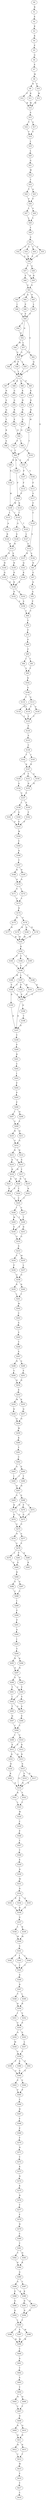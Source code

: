 strict digraph  {
	S0 -> S1 [ label = R ];
	S1 -> S2 [ label = E ];
	S2 -> S3 [ label = K ];
	S3 -> S4 [ label = K ];
	S4 -> S5 [ label = P ];
	S5 -> S6 [ label = G ];
	S6 -> S7 [ label = E ];
	S7 -> S8 [ label = M ];
	S8 -> S9 [ label = N ];
	S8 -> S10 [ label = S ];
	S9 -> S11 [ label = R ];
	S9 -> S12 [ label = P ];
	S10 -> S13 [ label = W ];
	S11 -> S14 [ label = W ];
	S12 -> S14 [ label = W ];
	S13 -> S14 [ label = W ];
	S14 -> S15 [ label = S ];
	S15 -> S16 [ label = T ];
	S15 -> S17 [ label = S ];
	S16 -> S18 [ label = Y ];
	S17 -> S18 [ label = Y ];
	S18 -> S19 [ label = L ];
	S19 -> S20 [ label = L ];
	S20 -> S21 [ label = G ];
	S21 -> S22 [ label = W ];
	S22 -> S23 [ label = T ];
	S23 -> S24 [ label = T ];
	S23 -> S25 [ label = A ];
	S24 -> S26 [ label = F ];
	S25 -> S26 [ label = F ];
	S26 -> S27 [ label = L ];
	S26 -> S28 [ label = V ];
	S27 -> S29 [ label = L ];
	S28 -> S29 [ label = L ];
	S29 -> S30 [ label = Y ];
	S30 -> S31 [ label = S ];
	S31 -> S32 [ label = Y ];
	S31 -> S33 [ label = S ];
	S31 -> S34 [ label = C ];
	S31 -> S35 [ label = F ];
	S32 -> S36 [ label = E ];
	S33 -> S36 [ label = E ];
	S34 -> S36 [ label = E ];
	S35 -> S36 [ label = E ];
	S36 -> S37 [ label = T ];
	S36 -> S38 [ label = A ];
	S37 -> S39 [ label = N ];
	S37 -> S40 [ label = S ];
	S38 -> S39 [ label = N ];
	S39 -> S41 [ label = G ];
	S40 -> S41 [ label = G ];
	S41 -> S42 [ label = E ];
	S41 -> S43 [ label = D ];
	S41 -> S44 [ label = A ];
	S41 -> S45 [ label = N ];
	S42 -> S46 [ label = I ];
	S43 -> S47 [ label = G ];
	S44 -> S48 [ label = P ];
	S45 -> S49 [ label = L ];
	S46 -> S50 [ label = P ];
	S47 -> S51 [ label = Q ];
	S48 -> S50 [ label = P ];
	S49 -> S50 [ label = P ];
	S50 -> S52 [ label = N ];
	S50 -> S53 [ label = G ];
	S50 -> S54 [ label = L ];
	S51 -> S55 [ label = A ];
	S52 -> S56 [ label = W ];
	S52 -> S57 [ label = L ];
	S53 -> S58 [ label = P ];
	S53 -> S59 [ label = L ];
	S53 -> S60 [ label = W ];
	S54 -> S52 [ label = N ];
	S55 -> S61 [ label = P ];
	S56 -> S53 [ label = G ];
	S57 -> S53 [ label = G ];
	S57 -> S62 [ label = N ];
	S58 -> S63 [ label = L ];
	S59 -> S63 [ label = L ];
	S60 -> S63 [ label = L ];
	S61 -> S64 [ label = C ];
	S62 -> S65 [ label = Q ];
	S63 -> S66 [ label = G ];
	S63 -> S67 [ label = N ];
	S63 -> S68 [ label = E ];
	S63 -> S69 [ label = P ];
	S64 -> S70 [ label = V ];
	S65 -> S63 [ label = L ];
	S66 -> S71 [ label = K ];
	S67 -> S72 [ label = N ];
	S68 -> S73 [ label = G ];
	S69 -> S74 [ label = K ];
	S70 -> S75 [ label = F ];
	S71 -> S76 [ label = H ];
	S72 -> S77 [ label = S ];
	S73 -> S78 [ label = G ];
	S74 -> S79 [ label = D ];
	S75 -> S80 [ label = P ];
	S76 -> S81 [ label = N ];
	S77 -> S82 [ label = Q ];
	S78 -> S83 [ label = R ];
	S79 -> S84 [ label = H ];
	S80 -> S85 [ label = F ];
	S81 -> S86 [ label = Q ];
	S82 -> S87 [ label = V ];
	S83 -> S88 [ label = E ];
	S84 -> S89 [ label = M ];
	S85 -> S90 [ label = I ];
	S85 -> S91 [ label = T ];
	S86 -> S92 [ label = D ];
	S87 -> S93 [ label = R ];
	S88 -> S92 [ label = D ];
	S89 -> S94 [ label = T ];
	S90 -> S95 [ label = Y ];
	S91 -> S95 [ label = Y ];
	S92 -> S96 [ label = I ];
	S92 -> S97 [ label = F ];
	S93 -> S98 [ label = S ];
	S94 -> S99 [ label = K ];
	S94 -> S100 [ label = H ];
	S94 -> S101 [ label = S ];
	S95 -> S102 [ label = K ];
	S96 -> S103 [ label = P ];
	S97 -> S94 [ label = T ];
	S98 -> S94 [ label = T ];
	S99 -> S104 [ label = N ];
	S100 -> S105 [ label = P ];
	S101 -> S106 [ label = S ];
	S101 -> S107 [ label = P ];
	S102 -> S108 [ label = G ];
	S103 -> S101 [ label = S ];
	S104 -> S109 [ label = W ];
	S105 -> S110 [ label = R ];
	S105 -> S109 [ label = W ];
	S106 -> S111 [ label = F ];
	S107 -> S112 [ label = F ];
	S108 -> S113 [ label = S ];
	S108 -> S114 [ label = T ];
	S109 -> S115 [ label = L ];
	S109 -> S116 [ label = I ];
	S110 -> S116 [ label = I ];
	S111 -> S117 [ label = V ];
	S112 -> S105 [ label = P ];
	S113 -> S118 [ label = V ];
	S113 -> S119 [ label = T ];
	S113 -> S120 [ label = S ];
	S114 -> S119 [ label = T ];
	S115 -> S121 [ label = A ];
	S116 -> S122 [ label = T ];
	S116 -> S123 [ label = G ];
	S117 -> S124 [ label = F ];
	S118 -> S125 [ label = Y ];
	S119 -> S125 [ label = Y ];
	S120 -> S125 [ label = Y ];
	S121 -> S126 [ label = R ];
	S122 -> S127 [ label = L ];
	S123 -> S128 [ label = S ];
	S124 -> S129 [ label = C ];
	S125 -> S130 [ label = F ];
	S126 -> S131 [ label = R ];
	S127 -> S132 [ label = S ];
	S128 -> S131 [ label = R ];
	S129 -> S132 [ label = S ];
	S130 -> S133 [ label = S ];
	S131 -> S134 [ label = E ];
	S131 -> S135 [ label = N ];
	S132 -> S136 [ label = S ];
	S132 -> S137 [ label = R ];
	S133 -> S138 [ label = C ];
	S134 -> S139 [ label = R ];
	S135 -> S140 [ label = H ];
	S136 -> S43 [ label = D ];
	S137 -> S141 [ label = Q ];
	S138 -> S142 [ label = T ];
	S138 -> S143 [ label = I ];
	S139 -> S144 [ label = D ];
	S140 -> S145 [ label = Q ];
	S141 -> S146 [ label = K ];
	S142 -> S147 [ label = K ];
	S143 -> S147 [ label = K ];
	S144 -> S148 [ label = K ];
	S145 -> S148 [ label = K ];
	S146 -> S148 [ label = K ];
	S147 -> S149 [ label = K ];
	S147 -> S150 [ label = A ];
	S147 -> S151 [ label = T ];
	S148 -> S152 [ label = D ];
	S148 -> S153 [ label = E ];
	S149 -> S154 [ label = G ];
	S150 -> S155 [ label = N ];
	S151 -> S155 [ label = N ];
	S152 -> S156 [ label = S ];
	S153 -> S156 [ label = S ];
	S154 -> S157 [ label = S ];
	S155 -> S157 [ label = S ];
	S156 -> S64 [ label = C ];
	S157 -> S158 [ label = L ];
	S157 -> S159 [ label = F ];
	S158 -> S160 [ label = S ];
	S158 -> S161 [ label = Y ];
	S159 -> S162 [ label = F ];
	S160 -> S163 [ label = P ];
	S161 -> S163 [ label = P ];
	S162 -> S163 [ label = P ];
	S163 -> S164 [ label = W ];
	S164 -> S165 [ label = C ];
	S165 -> S166 [ label = A ];
	S166 -> S167 [ label = T ];
	S167 -> S168 [ label = K ];
	S167 -> S169 [ label = R ];
	S168 -> S170 [ label = A ];
	S169 -> S170 [ label = A ];
	S170 -> S171 [ label = V ];
	S170 -> S172 [ label = I ];
	S171 -> S173 [ label = Y ];
	S172 -> S173 [ label = Y ];
	S173 -> S174 [ label = D ];
	S174 -> S175 [ label = R ];
	S174 -> S176 [ label = G ];
	S175 -> S177 [ label = H ];
	S176 -> S178 [ label = N ];
	S176 -> S179 [ label = K ];
	S176 -> S180 [ label = Q ];
	S177 -> S181 [ label = W ];
	S178 -> S181 [ label = W ];
	S179 -> S181 [ label = W ];
	S180 -> S181 [ label = W ];
	S181 -> S182 [ label = K ];
	S182 -> S183 [ label = P ];
	S182 -> S184 [ label = Y ];
	S182 -> S185 [ label = T ];
	S183 -> S186 [ label = C ];
	S184 -> S186 [ label = C ];
	S185 -> S186 [ label = C ];
	S186 -> S187 [ label = L ];
	S186 -> S188 [ label = T ];
	S186 -> S189 [ label = M ];
	S187 -> S190 [ label = V ];
	S187 -> S191 [ label = M ];
	S187 -> S192 [ label = P ];
	S188 -> S193 [ label = K ];
	S189 -> S190 [ label = V ];
	S190 -> S194 [ label = E ];
	S190 -> S195 [ label = D ];
	S191 -> S194 [ label = E ];
	S192 -> S194 [ label = E ];
	S193 -> S194 [ label = E ];
	S194 -> S196 [ label = D ];
	S194 -> S197 [ label = D ];
	S195 -> S197 [ label = D ];
	S196 -> S198 [ label = T ];
	S197 -> S199 [ label = Y ];
	S198 -> S197 [ label = D ];
	S199 -> S200 [ label = P ];
	S200 -> S201 [ label = R ];
	S201 -> S202 [ label = C ];
	S202 -> S203 [ label = I ];
	S203 -> S204 [ label = F ];
	S204 -> S205 [ label = P ];
	S205 -> S206 [ label = F ];
	S206 -> S207 [ label = I ];
	S206 -> S208 [ label = N ];
	S207 -> S209 [ label = Y ];
	S208 -> S209 [ label = Y ];
	S209 -> S210 [ label = R ];
	S209 -> S211 [ label = H ];
	S210 -> S212 [ label = G ];
	S211 -> S212 [ label = G ];
	S212 -> S213 [ label = K ];
	S212 -> S214 [ label = R ];
	S213 -> S215 [ label = S ];
	S213 -> S216 [ label = A ];
	S214 -> S215 [ label = S ];
	S215 -> S217 [ label = Y ];
	S215 -> S218 [ label = H ];
	S216 -> S218 [ label = H ];
	S217 -> S219 [ label = S ];
	S217 -> S220 [ label = N ];
	S218 -> S221 [ label = K ];
	S218 -> S220 [ label = N ];
	S219 -> S222 [ label = N ];
	S220 -> S223 [ label = S ];
	S220 -> S224 [ label = T ];
	S221 -> S223 [ label = S ];
	S222 -> S225 [ label = C ];
	S223 -> S225 [ label = C ];
	S224 -> S225 [ label = C ];
	S225 -> S226 [ label = I ];
	S225 -> S227 [ label = V ];
	S226 -> S228 [ label = T ];
	S226 -> S229 [ label = M ];
	S227 -> S228 [ label = T ];
	S228 -> S230 [ label = E ];
	S228 -> S231 [ label = D ];
	S229 -> S230 [ label = E ];
	S230 -> S232 [ label = G ];
	S231 -> S232 [ label = G ];
	S232 -> S233 [ label = S ];
	S233 -> S234 [ label = F ];
	S233 -> S235 [ label = W ];
	S234 -> S236 [ label = F ];
	S235 -> S237 [ label = L ];
	S236 -> S238 [ label = G ];
	S237 -> S238 [ label = G ];
	S238 -> S239 [ label = K ];
	S238 -> S240 [ label = R ];
	S239 -> S241 [ label = L ];
	S240 -> S241 [ label = L ];
	S241 -> S242 [ label = W ];
	S242 -> S243 [ label = C ];
	S243 -> S244 [ label = S ];
	S244 -> S245 [ label = V ];
	S245 -> S246 [ label = T ];
	S246 -> S247 [ label = S ];
	S247 -> S248 [ label = N ];
	S247 -> S249 [ label = S ];
	S248 -> S250 [ label = Y ];
	S249 -> S251 [ label = F ];
	S250 -> S252 [ label = D ];
	S251 -> S252 [ label = D ];
	S252 -> S253 [ label = E ];
	S253 -> S254 [ label = M ];
	S253 -> S255 [ label = K ];
	S254 -> S256 [ label = K ];
	S255 -> S257 [ label = Q ];
	S256 -> S258 [ label = Q ];
	S257 -> S258 [ label = Q ];
	S258 -> S259 [ label = W ];
	S259 -> S260 [ label = K ];
	S260 -> S261 [ label = Y ];
	S261 -> S262 [ label = C ];
	S262 -> S263 [ label = A ];
	S262 -> S264 [ label = E ];
	S263 -> S265 [ label = I ];
	S264 -> S266 [ label = T ];
	S264 -> S265 [ label = I ];
	S265 -> S267 [ label = N ];
	S266 -> S267 [ label = N ];
	S267 -> S268 [ label = E ];
	S267 -> S269 [ label = G ];
	S268 -> S270 [ label = F ];
	S268 -> S271 [ label = H ];
	S268 -> S272 [ label = Y ];
	S269 -> S271 [ label = H ];
	S270 -> S273 [ label = G ];
	S271 -> S274 [ label = Q ];
	S271 -> S273 [ label = G ];
	S272 -> S273 [ label = G ];
	S273 -> S275 [ label = G ];
	S274 -> S275 [ label = G ];
	S275 -> S276 [ label = N ];
	S275 -> S277 [ label = S ];
	S276 -> S278 [ label = S ];
	S277 -> S278 [ label = S ];
	S278 -> S279 [ label = L ];
	S278 -> S280 [ label = Q ];
	S278 -> S281 [ label = F ];
	S279 -> S282 [ label = S ];
	S280 -> S283 [ label = R ];
	S281 -> S282 [ label = S ];
	S282 -> S284 [ label = K ];
	S284 -> S286 [ label = S ];
	S284 -> S287 [ label = P ];
	S286 -> S288 [ label = C ];
	S287 -> S288 [ label = C ];
	S288 -> S289 [ label = I ];
	S289 -> S290 [ label = F ];
	S290 -> S291 [ label = P ];
	S291 -> S292 [ label = S ];
	S292 -> S293 [ label = I ];
	S293 -> S294 [ label = Y ];
	S294 -> S295 [ label = R ];
	S294 -> S296 [ label = K ];
	S295 -> S297 [ label = N ];
	S296 -> S297 [ label = N ];
	S297 -> S298 [ label = S ];
	S297 -> S299 [ label = N ];
	S298 -> S300 [ label = V ];
	S298 -> S301 [ label = T ];
	S299 -> S300 [ label = V ];
	S300 -> S302 [ label = I ];
	S300 -> S303 [ label = V ];
	S301 -> S302 [ label = I ];
	S302 -> S304 [ label = S ];
	S302 -> S305 [ label = T ];
	S303 -> S304 [ label = S ];
	S304 -> S306 [ label = E ];
	S305 -> S307 [ label = Q ];
	S306 -> S308 [ label = C ];
	S307 -> S308 [ label = C ];
	S308 -> S309 [ label = I ];
	S308 -> S310 [ label = V ];
	S309 -> S311 [ label = E ];
	S310 -> S312 [ label = D ];
	S310 -> S311 [ label = E ];
	S311 -> S313 [ label = N ];
	S311 -> S314 [ label = D ];
	S312 -> S313 [ label = N ];
	S313 -> S315 [ label = E ];
	S314 -> S316 [ label = D ];
	S315 -> S317 [ label = D ];
	S315 -> S318 [ label = N ];
	S315 -> S319 [ label = S ];
	S316 -> S320 [ label = K ];
	S317 -> S318 [ label = N ];
	S318 -> S321 [ label = K ];
	S318 -> S322 [ label = Y ];
	S319 -> S318 [ label = N ];
	S320 -> S318 [ label = N ];
	S321 -> S323 [ label = L ];
	S322 -> S323 [ label = L ];
	S323 -> S324 [ label = W ];
	S324 -> S325 [ label = C ];
	S325 -> S326 [ label = P ];
	S326 -> S327 [ label = T ];
	S327 -> S328 [ label = T ];
	S328 -> S329 [ label = E ];
	S329 -> S330 [ label = N ];
	S330 -> S331 [ label = M ];
	S331 -> S332 [ label = D ];
	S332 -> S333 [ label = K ];
	S332 -> S334 [ label = S ];
	S332 -> S335 [ label = A ];
	S333 -> S336 [ label = D ];
	S334 -> S336 [ label = D ];
	S335 -> S336 [ label = D ];
	S336 -> S337 [ label = G ];
	S337 -> S338 [ label = L ];
	S337 -> S339 [ label = K ];
	S338 -> S340 [ label = W ];
	S339 -> S340 [ label = W ];
	S340 -> S341 [ label = S ];
	S341 -> S342 [ label = F ];
	S341 -> S343 [ label = I ];
	S341 -> S344 [ label = L ];
	S342 -> S345 [ label = C ];
	S343 -> S345 [ label = C ];
	S344 -> S345 [ label = C ];
	S345 -> S346 [ label = A ];
	S346 -> S347 [ label = D ];
	S347 -> S348 [ label = T ];
	S347 -> S349 [ label = I ];
	S348 -> S350 [ label = R ];
	S349 -> S350 [ label = R ];
	S350 -> S351 [ label = I ];
	S350 -> S352 [ label = V ];
	S351 -> S353 [ label = S ];
	S352 -> S353 [ label = S ];
	S353 -> S354 [ label = A ];
	S353 -> S355 [ label = S ];
	S354 -> S356 [ label = M ];
	S355 -> S357 [ label = L ];
	S356 -> S358 [ label = V ];
	S357 -> S358 [ label = V ];
	S358 -> S359 [ label = F ];
	S358 -> S360 [ label = S ];
	S358 -> S361 [ label = P ];
	S359 -> S362 [ label = G ];
	S360 -> S362 [ label = G ];
	S361 -> S362 [ label = G ];
	S362 -> S363 [ label = P ];
	S362 -> S364 [ label = F ];
	S363 -> S365 [ label = P ];
	S364 -> S365 [ label = P ];
	S365 -> S366 [ label = C ];
	S366 -> S367 [ label = H ];
	S367 -> S368 [ label = F ];
	S368 -> S369 [ label = P ];
	S369 -> S370 [ label = F ];
	S370 -> S371 [ label = N ];
	S371 -> S372 [ label = Y ];
	S372 -> S373 [ label = K ];
	S373 -> S374 [ label = N ];
	S374 -> S375 [ label = K ];
	S375 -> S376 [ label = N ];
	S376 -> S377 [ label = Y ];
	S377 -> S378 [ label = F ];
	S378 -> S379 [ label = N ];
	S379 -> S380 [ label = C ];
	S380 -> S381 [ label = T ];
	S381 -> S382 [ label = T ];
	S381 -> S383 [ label = N ];
	S382 -> S384 [ label = K ];
	S383 -> S384 [ label = K ];
	S384 -> S385 [ label = G ];
	S385 -> S386 [ label = S ];
	S385 -> S387 [ label = T ];
	S386 -> S388 [ label = E ];
	S386 -> S389 [ label = K ];
	S387 -> S389 [ label = K ];
	S388 -> S390 [ label = E ];
	S389 -> S391 [ label = D ];
	S389 -> S392 [ label = Q ];
	S390 -> S393 [ label = K ];
	S391 -> S394 [ label = N ];
	S392 -> S394 [ label = N ];
	S393 -> S395 [ label = L ];
	S394 -> S395 [ label = L ];
	S395 -> S396 [ label = L ];
	S395 -> S397 [ label = S ];
	S395 -> S398 [ label = M ];
	S396 -> S399 [ label = W ];
	S397 -> S399 [ label = W ];
	S398 -> S399 [ label = W ];
	S399 -> S400 [ label = C ];
	S400 -> S401 [ label = A ];
	S401 -> S402 [ label = T ];
	S402 -> S403 [ label = S ];
	S403 -> S404 [ label = Y ];
	S404 -> S405 [ label = N ];
	S404 -> S406 [ label = D ];
	S405 -> S407 [ label = Y ];
	S406 -> S407 [ label = Y ];
	S407 -> S408 [ label = D ];
	S408 -> S409 [ label = R ];
	S408 -> S410 [ label = Q ];
	S409 -> S411 [ label = D ];
	S410 -> S411 [ label = D ];
	S411 -> S412 [ label = H ];
	S411 -> S413 [ label = R ];
	S412 -> S414 [ label = T ];
	S413 -> S414 [ label = T ];
	S414 -> S415 [ label = W ];
	S415 -> S416 [ label = V ];
	S416 -> S417 [ label = Y ];
	S417 -> S418 [ label = C ];
}
